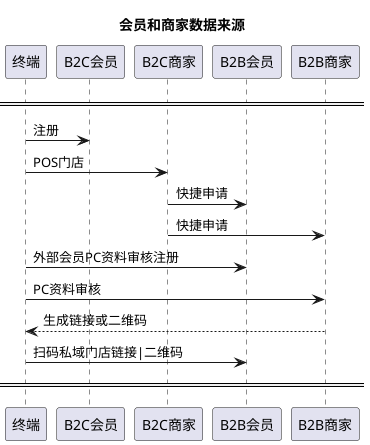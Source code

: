 @startuml
title 会员和商家数据来源
== ==
终端 -> B2C会员:注册
终端 -> B2C商家: POS门店
B2C商家 -> B2B会员:快捷申请
B2C商家 -> B2B商家:快捷申请
终端 -> B2B会员:外部会员PC资料审核注册
终端 -> B2B商家:PC资料审核
B2B商家 -->终端:生成链接或二维码
终端 ->B2B会员:扫码私域门店链接|二维码
== ==
@enduml